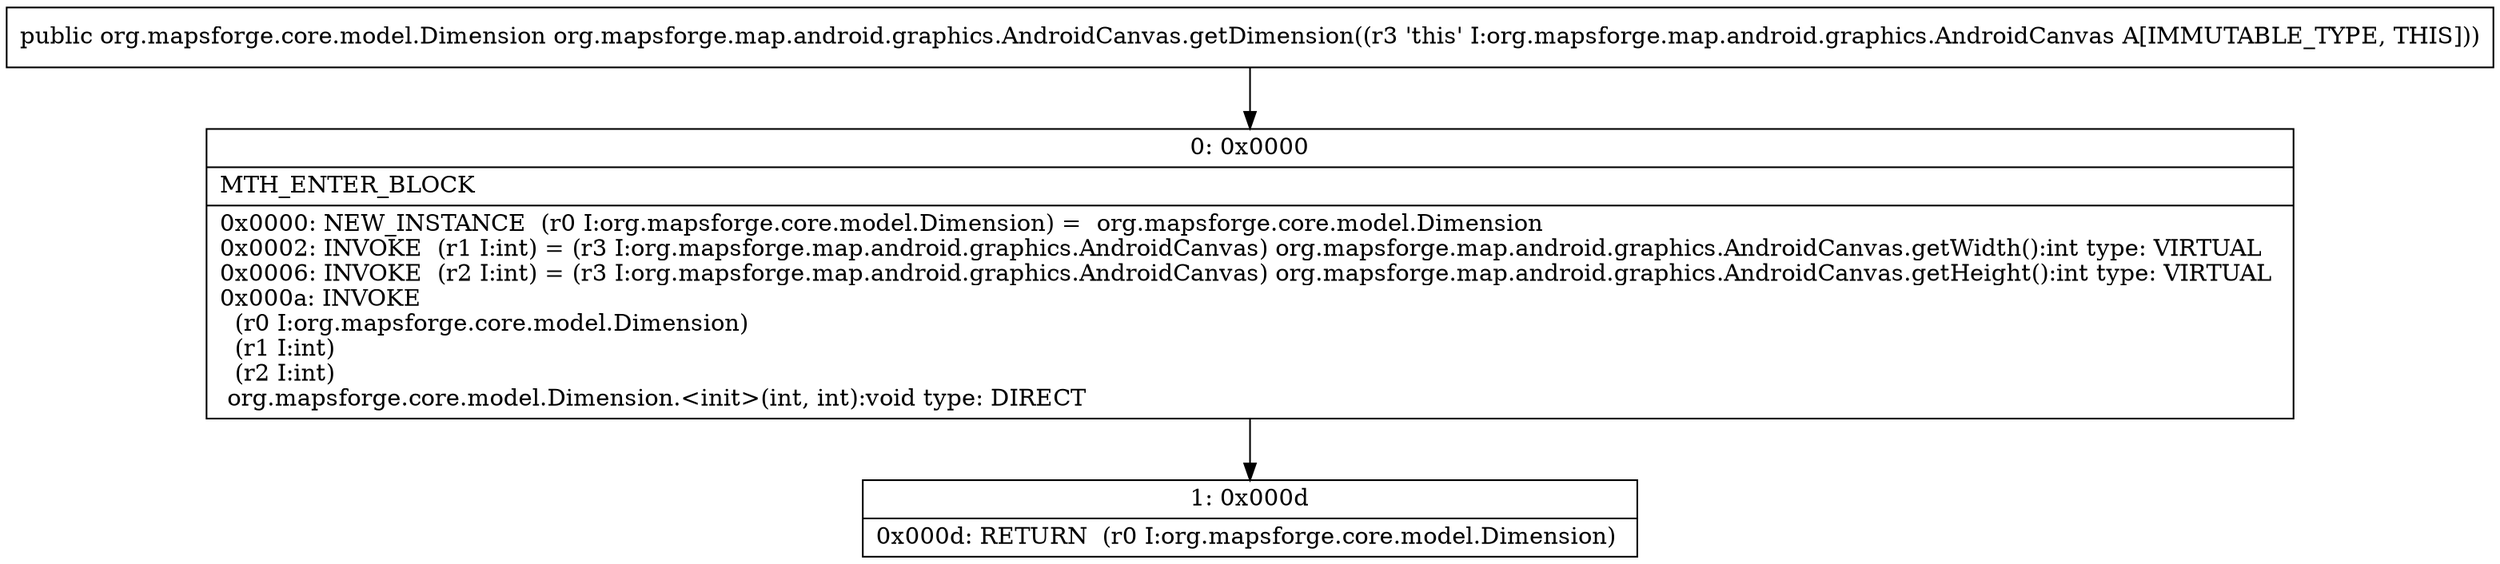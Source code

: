 digraph "CFG fororg.mapsforge.map.android.graphics.AndroidCanvas.getDimension()Lorg\/mapsforge\/core\/model\/Dimension;" {
Node_0 [shape=record,label="{0\:\ 0x0000|MTH_ENTER_BLOCK\l|0x0000: NEW_INSTANCE  (r0 I:org.mapsforge.core.model.Dimension) =  org.mapsforge.core.model.Dimension \l0x0002: INVOKE  (r1 I:int) = (r3 I:org.mapsforge.map.android.graphics.AndroidCanvas) org.mapsforge.map.android.graphics.AndroidCanvas.getWidth():int type: VIRTUAL \l0x0006: INVOKE  (r2 I:int) = (r3 I:org.mapsforge.map.android.graphics.AndroidCanvas) org.mapsforge.map.android.graphics.AndroidCanvas.getHeight():int type: VIRTUAL \l0x000a: INVOKE  \l  (r0 I:org.mapsforge.core.model.Dimension)\l  (r1 I:int)\l  (r2 I:int)\l org.mapsforge.core.model.Dimension.\<init\>(int, int):void type: DIRECT \l}"];
Node_1 [shape=record,label="{1\:\ 0x000d|0x000d: RETURN  (r0 I:org.mapsforge.core.model.Dimension) \l}"];
MethodNode[shape=record,label="{public org.mapsforge.core.model.Dimension org.mapsforge.map.android.graphics.AndroidCanvas.getDimension((r3 'this' I:org.mapsforge.map.android.graphics.AndroidCanvas A[IMMUTABLE_TYPE, THIS])) }"];
MethodNode -> Node_0;
Node_0 -> Node_1;
}

